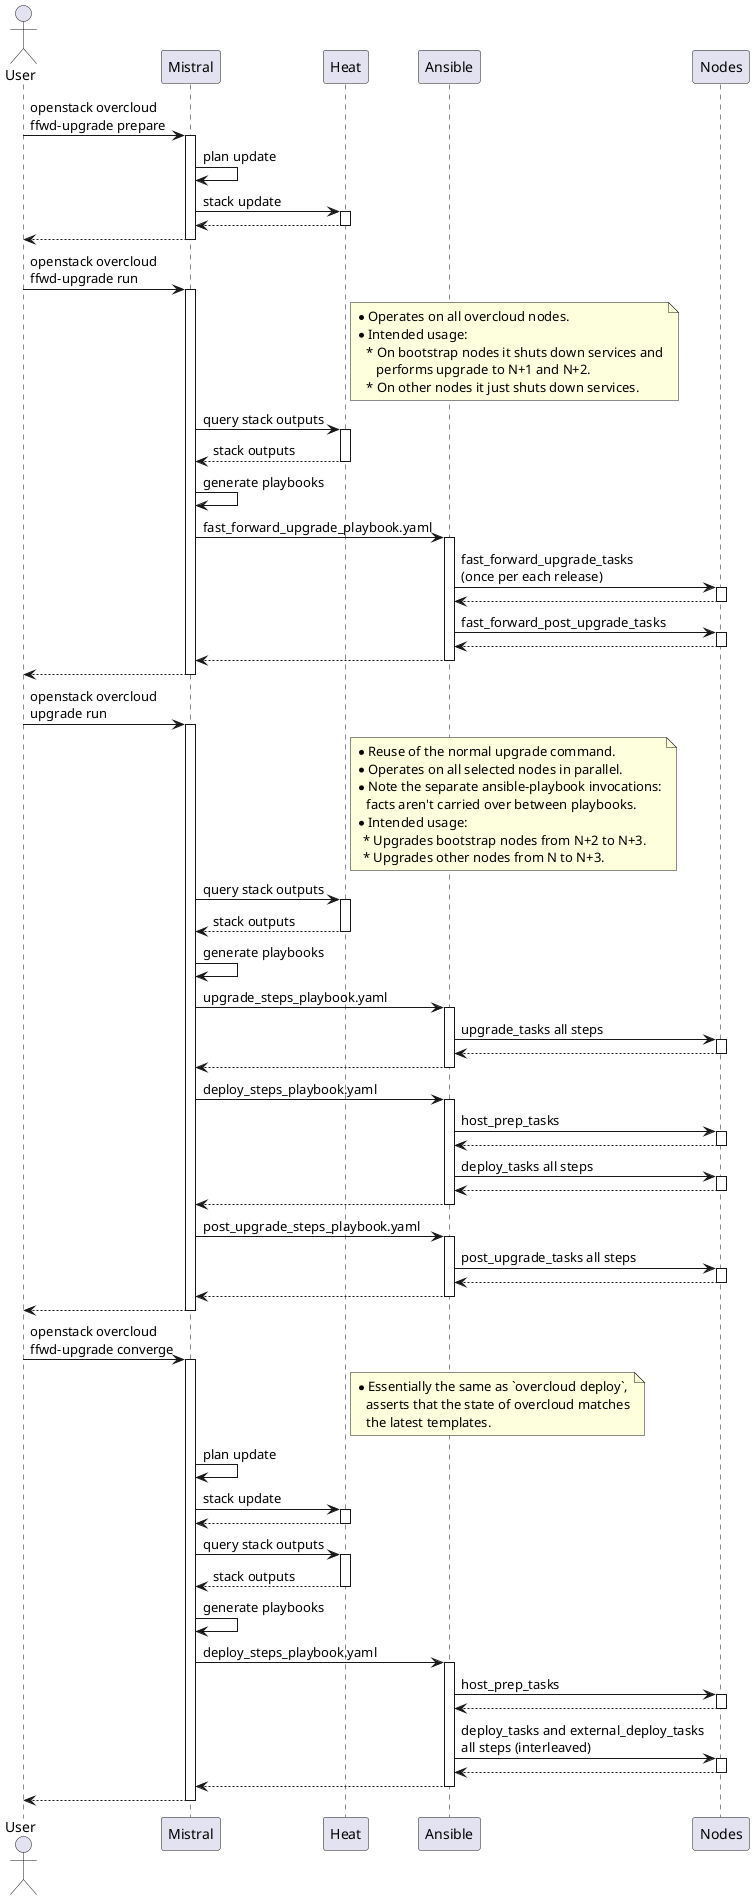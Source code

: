 ' The png image can be generated by running:
'
'     plantuml fast_fw_upgrade.plantuml

@startuml

actor User
participant Mistral
participant Heat
participant Ansible
participant Nodes
' in newer versions of plantuml we should use: collections Nodes


' === FFWD-UPGRADE PREPARE ===

User -> Mistral : openstack overcloud\nffwd-upgrade prepare
activate Mistral

Mistral -> Mistral : plan update

Mistral -> Heat : stack update
activate Heat

Heat --> Mistral
deactivate Heat

Mistral --> User
deactivate Mistral


' === FFWD-UPGRADE RUN ===

User -> Mistral : openstack overcloud\nffwd-upgrade run
activate Mistral
note right of Heat
    * Operates on all overcloud nodes.
    * Intended usage:
       * On bootstrap nodes it shuts down services and
          performs upgrade to N+1 and N+2.
       * On other nodes it just shuts down services.
end note

Mistral -> Heat : query stack outputs
activate Heat

Heat --> Mistral : stack outputs
deactivate Heat

Mistral -> Mistral : generate playbooks

Mistral -> Ansible : fast_forward_upgrade_playbook.yaml
activate Ansible

Ansible -> Nodes : fast_forward_upgrade_tasks\n(once per each release)
activate Nodes

Nodes --> Ansible
deactivate Nodes

Ansible -> Nodes : fast_forward_post_upgrade_tasks
activate Nodes

Nodes --> Ansible
deactivate Nodes

Ansible --> Mistral
deactivate Ansible

Mistral --> User :
deactivate Mistral


' === UPGRADE RUN ===

User -> Mistral : openstack overcloud\nupgrade run
activate Mistral
note right of Heat
    * Reuse of the normal upgrade command.
    * Operates on all selected nodes in parallel.
    * Note the separate ansible-playbook invocations:
       facts aren't carried over between playbooks.
    * Intended usage:
      * Upgrades bootstrap nodes from N+2 to N+3.
      * Upgrades other nodes from N to N+3.
end note

Mistral -> Heat : query stack outputs
activate Heat

Heat --> Mistral : stack outputs
deactivate Heat

Mistral -> Mistral : generate playbooks

Mistral -> Ansible : upgrade_steps_playbook.yaml
activate Ansible

Ansible -> Nodes : upgrade_tasks all steps
activate Nodes

Nodes --> Ansible
deactivate Nodes

Ansible --> Mistral
deactivate Ansible

Mistral -> Ansible : deploy_steps_playbook.yaml
activate Ansible

Ansible -> Nodes : host_prep_tasks
activate Nodes

Nodes --> Ansible
deactivate Nodes

Ansible -> Nodes : deploy_tasks all steps
activate Nodes

Nodes --> Ansible
deactivate Nodes

Ansible --> Mistral
deactivate Ansible

Mistral -> Ansible : post_upgrade_steps_playbook.yaml
activate Ansible

Ansible -> Nodes : post_upgrade_tasks all steps
activate Nodes

Nodes --> Ansible
deactivate Nodes

Ansible --> Mistral
deactivate Ansible

Mistral --> User :
deactivate Mistral


' === FFWD-UPGRADE CONVERGE ===

User -> Mistral : openstack overcloud\nffwd-upgrade converge
activate Mistral
note right of Heat
    * Essentially the same as `overcloud deploy`,
       asserts that the state of overcloud matches
       the latest templates.
end note

Mistral -> Mistral : plan update

Mistral -> Heat : stack update
activate Heat

Heat --> Mistral
deactivate Heat

Mistral -> Heat : query stack outputs
activate Heat

Heat --> Mistral : stack outputs
deactivate Heat

Mistral -> Mistral : generate playbooks

Mistral -> Ansible : deploy_steps_playbook.yaml
activate Ansible

Ansible -> Nodes : host_prep_tasks
activate Nodes

Nodes --> Ansible
deactivate Nodes

Ansible -> Nodes : deploy_tasks and external_deploy_tasks\nall steps (interleaved)
activate Nodes

Nodes --> Ansible
deactivate Nodes

Ansible --> Mistral
deactivate Ansible

Mistral --> User :
deactivate Mistral


@enduml
